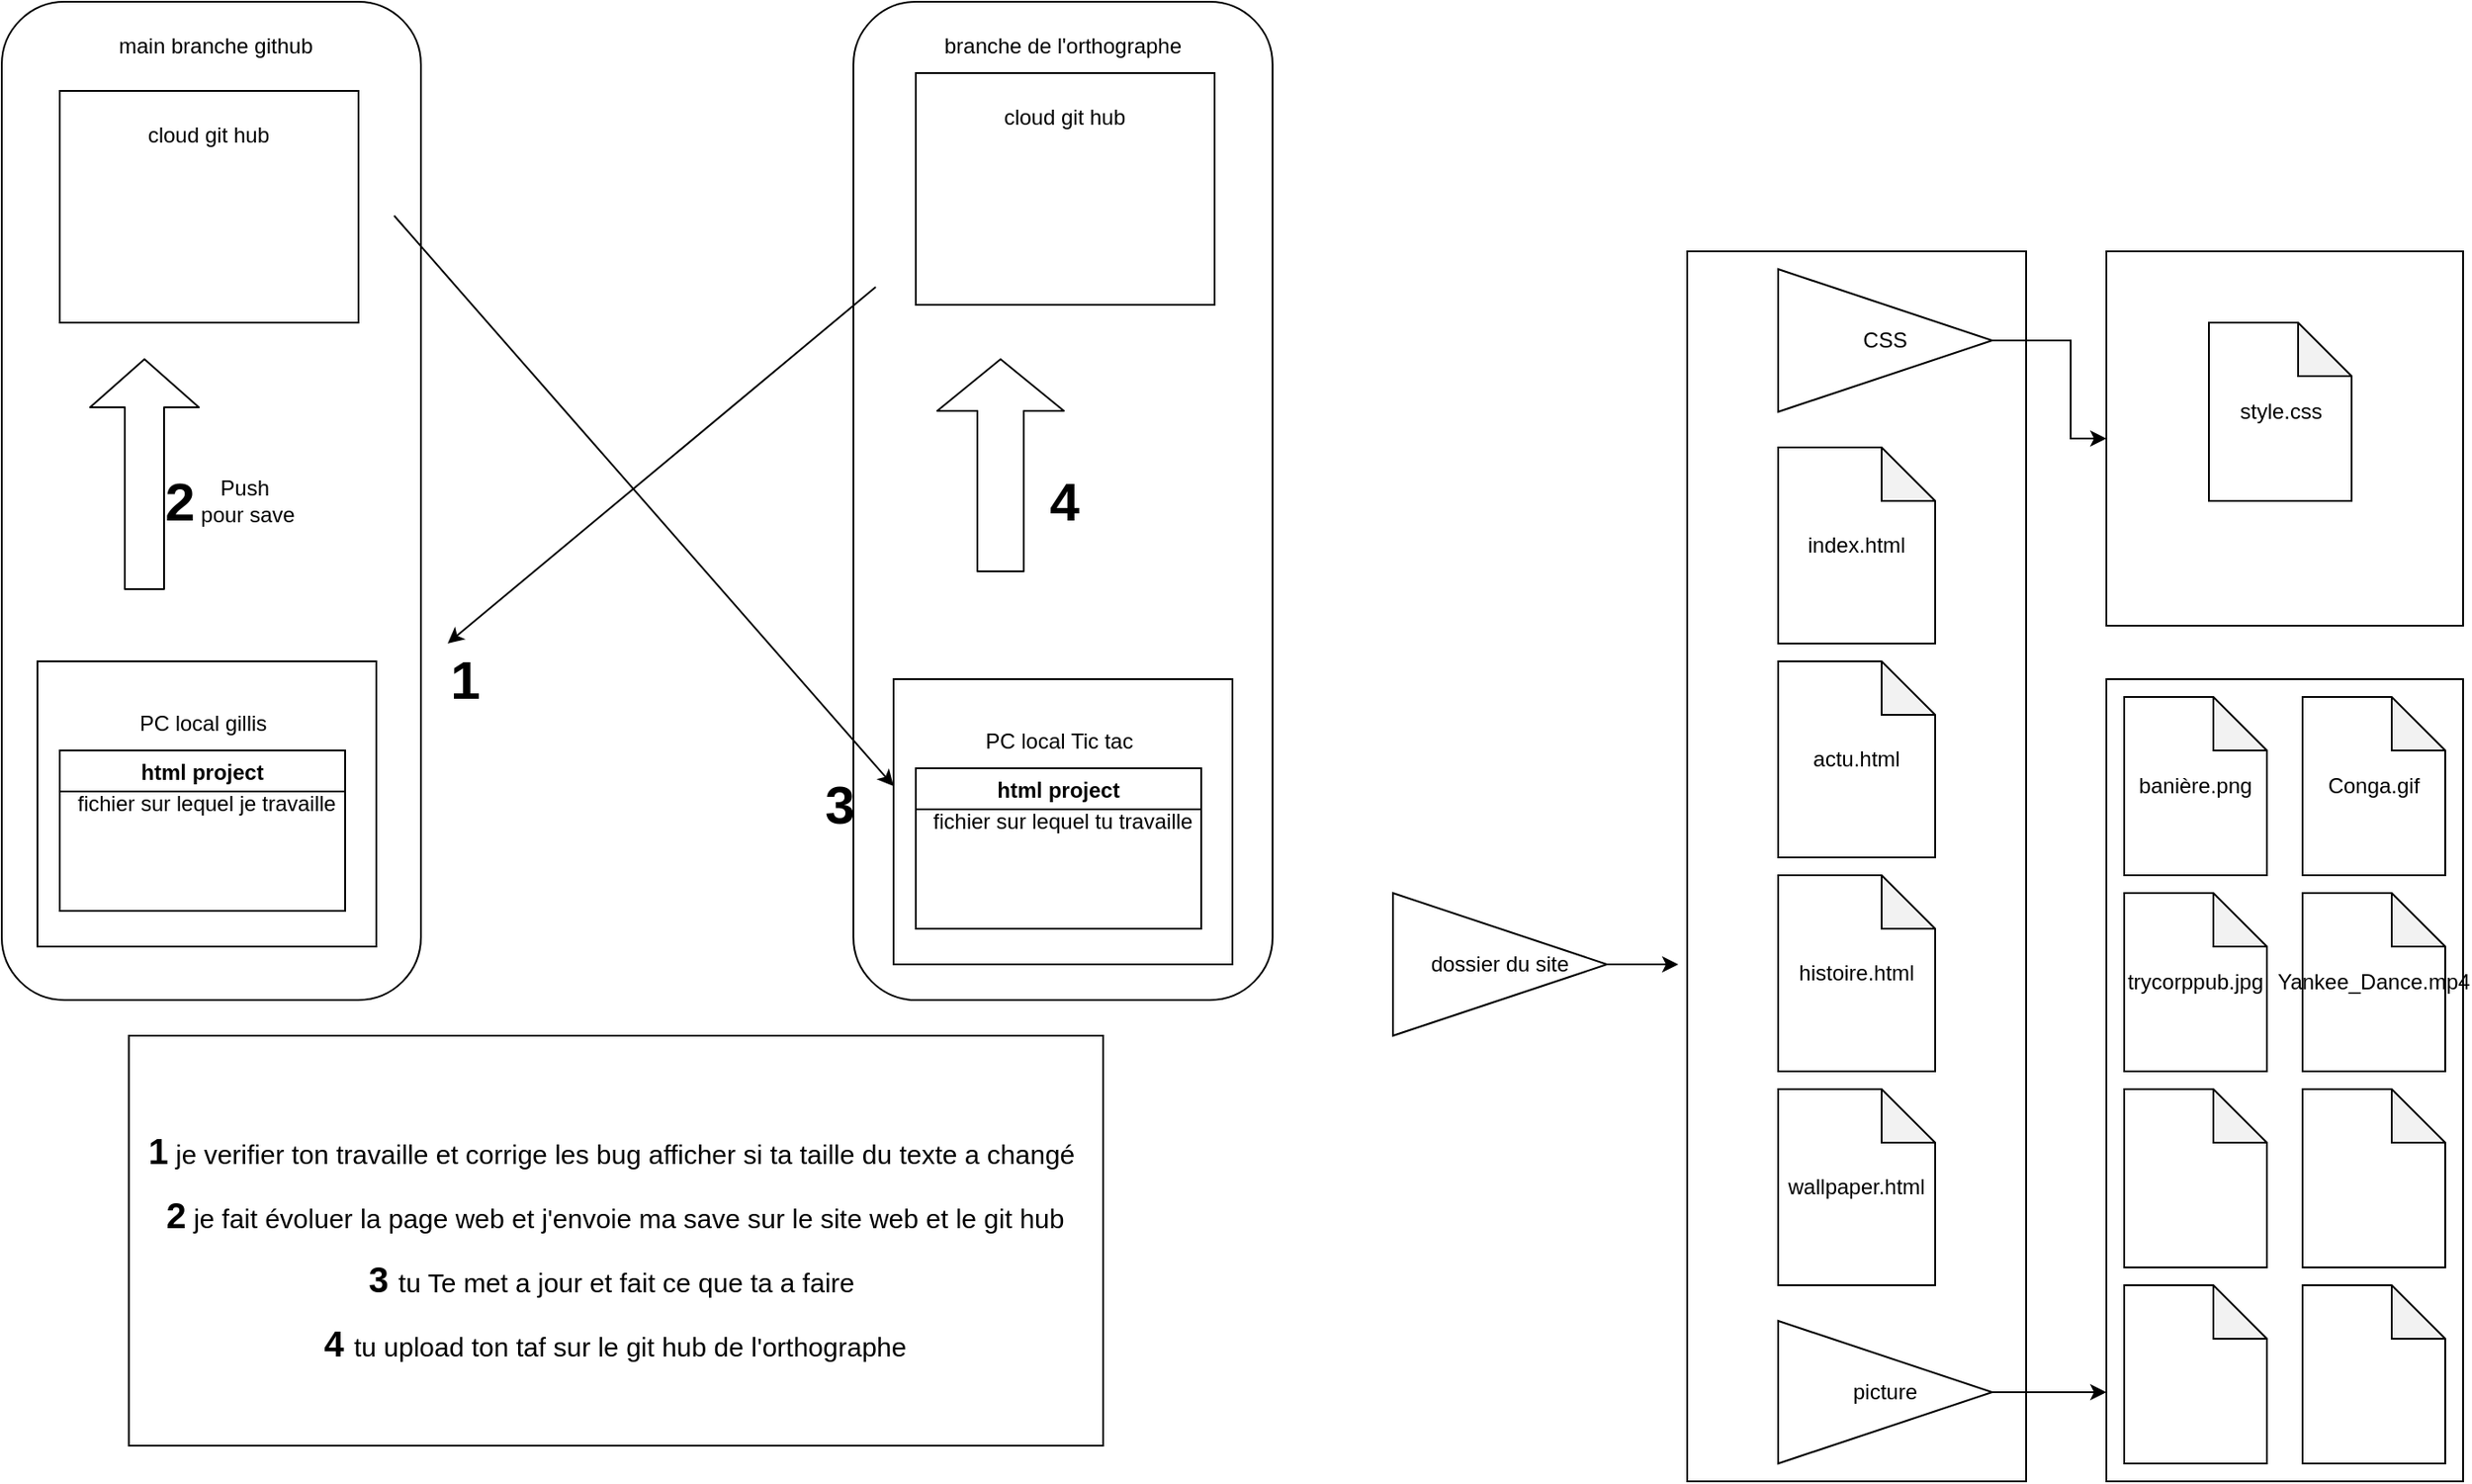 <mxfile version="14.9.0" type="github"><diagram id="cj1G4vcTp5a8mJtt9H9N" name="Page-1"><mxGraphModel dx="2889" dy="1116" grid="1" gridSize="10" guides="1" tooltips="1" connect="1" arrows="1" fold="1" page="1" pageScale="1" pageWidth="827" pageHeight="1169" math="0" shadow="0"><root><mxCell id="0"/><mxCell id="1" parent="0"/><mxCell id="OlK_COW8BHjkLzGKsyWN-3" value="" style="rounded=0;whiteSpace=wrap;html=1;" parent="1" vertex="1"><mxGeometry x="145" y="230" width="190" height="690" as="geometry"/></mxCell><mxCell id="OlK_COW8BHjkLzGKsyWN-26" style="edgeStyle=orthogonalEdgeStyle;rounded=0;orthogonalLoop=1;jettySize=auto;html=1;" parent="1" source="OlK_COW8BHjkLzGKsyWN-9" target="OlK_COW8BHjkLzGKsyWN-11" edge="1"><mxGeometry relative="1" as="geometry"><mxPoint x="360" y="280" as="targetPoint"/><Array as="points"><mxPoint x="360" y="280"/><mxPoint x="360" y="335"/></Array></mxGeometry></mxCell><mxCell id="OlK_COW8BHjkLzGKsyWN-9" value="CSS" style="triangle;whiteSpace=wrap;html=1;" parent="1" vertex="1"><mxGeometry x="196" y="240" width="120" height="80" as="geometry"/></mxCell><mxCell id="OlK_COW8BHjkLzGKsyWN-25" style="edgeStyle=orthogonalEdgeStyle;rounded=0;orthogonalLoop=1;jettySize=auto;html=1;" parent="1" source="OlK_COW8BHjkLzGKsyWN-10" target="OlK_COW8BHjkLzGKsyWN-12" edge="1"><mxGeometry relative="1" as="geometry"><Array as="points"><mxPoint x="370" y="870"/><mxPoint x="370" y="870"/></Array></mxGeometry></mxCell><mxCell id="OlK_COW8BHjkLzGKsyWN-10" value="picture" style="triangle;whiteSpace=wrap;html=1;" parent="1" vertex="1"><mxGeometry x="196" y="830" width="120" height="80" as="geometry"/></mxCell><mxCell id="OlK_COW8BHjkLzGKsyWN-11" value="" style="rounded=0;whiteSpace=wrap;html=1;" parent="1" vertex="1"><mxGeometry x="380" y="230" width="200" height="210" as="geometry"/></mxCell><mxCell id="OlK_COW8BHjkLzGKsyWN-12" value="" style="rounded=0;whiteSpace=wrap;html=1;" parent="1" vertex="1"><mxGeometry x="380" y="470" width="200" height="450" as="geometry"/></mxCell><mxCell id="OlK_COW8BHjkLzGKsyWN-18" style="edgeStyle=orthogonalEdgeStyle;rounded=0;orthogonalLoop=1;jettySize=auto;html=1;" parent="1" source="OlK_COW8BHjkLzGKsyWN-13" edge="1"><mxGeometry relative="1" as="geometry"><mxPoint x="140" y="630" as="targetPoint"/></mxGeometry></mxCell><mxCell id="OlK_COW8BHjkLzGKsyWN-13" value="&lt;span&gt;dossier du site&lt;/span&gt;" style="triangle;whiteSpace=wrap;html=1;" parent="1" vertex="1"><mxGeometry x="-20" y="590" width="120" height="80" as="geometry"/></mxCell><mxCell id="OlK_COW8BHjkLzGKsyWN-19" value="&lt;span&gt;index.html&lt;/span&gt;" style="shape=note;whiteSpace=wrap;html=1;backgroundOutline=1;darkOpacity=0.05;" parent="1" vertex="1"><mxGeometry x="196" y="340" width="88" height="110" as="geometry"/></mxCell><mxCell id="OlK_COW8BHjkLzGKsyWN-20" value="actu.html" style="shape=note;whiteSpace=wrap;html=1;backgroundOutline=1;darkOpacity=0.05;" parent="1" vertex="1"><mxGeometry x="196" y="460" width="88" height="110" as="geometry"/></mxCell><mxCell id="OlK_COW8BHjkLzGKsyWN-21" value="histoire.html" style="shape=note;whiteSpace=wrap;html=1;backgroundOutline=1;darkOpacity=0.05;" parent="1" vertex="1"><mxGeometry x="196" y="580" width="88" height="110" as="geometry"/></mxCell><mxCell id="OlK_COW8BHjkLzGKsyWN-22" value="wallpaper.html" style="shape=note;whiteSpace=wrap;html=1;backgroundOutline=1;darkOpacity=0.05;" parent="1" vertex="1"><mxGeometry x="196" y="700" width="88" height="110" as="geometry"/></mxCell><mxCell id="OlK_COW8BHjkLzGKsyWN-27" value="style.css" style="shape=note;whiteSpace=wrap;html=1;backgroundOutline=1;darkOpacity=0.05;" parent="1" vertex="1"><mxGeometry x="437.5" y="270" width="80" height="100" as="geometry"/></mxCell><mxCell id="OlK_COW8BHjkLzGKsyWN-28" value="Conga.gif" style="shape=note;whiteSpace=wrap;html=1;backgroundOutline=1;darkOpacity=0.05;" parent="1" vertex="1"><mxGeometry x="490" y="480" width="80" height="100" as="geometry"/></mxCell><mxCell id="OlK_COW8BHjkLzGKsyWN-29" value="banière.png" style="shape=note;whiteSpace=wrap;html=1;backgroundOutline=1;darkOpacity=0.05;" parent="1" vertex="1"><mxGeometry x="390" y="480" width="80" height="100" as="geometry"/></mxCell><mxCell id="OlK_COW8BHjkLzGKsyWN-30" value="Yankee_Dance.mp4" style="shape=note;whiteSpace=wrap;html=1;backgroundOutline=1;darkOpacity=0.05;" parent="1" vertex="1"><mxGeometry x="490" y="590" width="80" height="100" as="geometry"/></mxCell><mxCell id="OlK_COW8BHjkLzGKsyWN-31" value="trycorppub.jpg" style="shape=note;whiteSpace=wrap;html=1;backgroundOutline=1;darkOpacity=0.05;" parent="1" vertex="1"><mxGeometry x="390" y="590" width="80" height="100" as="geometry"/></mxCell><mxCell id="OlK_COW8BHjkLzGKsyWN-32" value="" style="shape=note;whiteSpace=wrap;html=1;backgroundOutline=1;darkOpacity=0.05;" parent="1" vertex="1"><mxGeometry x="490" y="700" width="80" height="100" as="geometry"/></mxCell><mxCell id="OlK_COW8BHjkLzGKsyWN-33" value="" style="shape=note;whiteSpace=wrap;html=1;backgroundOutline=1;darkOpacity=0.05;" parent="1" vertex="1"><mxGeometry x="390" y="700" width="80" height="100" as="geometry"/></mxCell><mxCell id="OlK_COW8BHjkLzGKsyWN-34" value="" style="shape=note;whiteSpace=wrap;html=1;backgroundOutline=1;darkOpacity=0.05;" parent="1" vertex="1"><mxGeometry x="490" y="810" width="80" height="100" as="geometry"/></mxCell><mxCell id="OlK_COW8BHjkLzGKsyWN-35" value="" style="shape=note;whiteSpace=wrap;html=1;backgroundOutline=1;darkOpacity=0.05;" parent="1" vertex="1"><mxGeometry x="390" y="810" width="80" height="100" as="geometry"/></mxCell><mxCell id="vQNNXeguzgpSdjY_XpU4-1" value="&lt;span&gt;PC local gillis&lt;/span&gt;" style="rounded=0;whiteSpace=wrap;html=1;" parent="1" vertex="1"><mxGeometry x="-742.5" y="460" width="120" height="60" as="geometry"/></mxCell><mxCell id="vQNNXeguzgpSdjY_XpU4-3" value="" style="rounded=1;whiteSpace=wrap;html=1;" parent="1" vertex="1"><mxGeometry x="-800" y="90" width="235" height="560" as="geometry"/></mxCell><mxCell id="vQNNXeguzgpSdjY_XpU4-4" value="main branche github" style="text;html=1;strokeColor=none;fillColor=none;align=center;verticalAlign=middle;whiteSpace=wrap;rounded=0;" parent="1" vertex="1"><mxGeometry x="-780" y="100" width="200" height="30" as="geometry"/></mxCell><mxCell id="vQNNXeguzgpSdjY_XpU4-6" value="" style="rounded=1;whiteSpace=wrap;html=1;" parent="1" vertex="1"><mxGeometry x="-322.5" y="90" width="235" height="560" as="geometry"/></mxCell><mxCell id="vQNNXeguzgpSdjY_XpU4-5" value="branche de l'orthographe" style="text;html=1;strokeColor=none;fillColor=none;align=center;verticalAlign=middle;whiteSpace=wrap;rounded=0;" parent="1" vertex="1"><mxGeometry x="-350" y="90" width="290" height="50" as="geometry"/></mxCell><mxCell id="vQNNXeguzgpSdjY_XpU4-7" value="fichier sur lequel je travaille" style="rounded=0;whiteSpace=wrap;html=1;" parent="1" vertex="1"><mxGeometry x="-780" y="460" width="190" height="160" as="geometry"/></mxCell><mxCell id="vQNNXeguzgpSdjY_XpU4-9" value="PC local gillis" style="text;html=1;strokeColor=none;fillColor=none;align=center;verticalAlign=middle;whiteSpace=wrap;rounded=0;" parent="1" vertex="1"><mxGeometry x="-742.5" y="480" width="110" height="30" as="geometry"/></mxCell><mxCell id="vQNNXeguzgpSdjY_XpU4-10" value="html project" style="swimlane;" parent="1" vertex="1"><mxGeometry x="-767.5" y="510" width="160" height="90" as="geometry"/></mxCell><mxCell id="vQNNXeguzgpSdjY_XpU4-11" value="" style="rounded=0;whiteSpace=wrap;html=1;" parent="1" vertex="1"><mxGeometry x="-767.5" y="140" width="167.5" height="130" as="geometry"/></mxCell><mxCell id="vQNNXeguzgpSdjY_XpU4-12" value="cloud git hub" style="text;html=1;strokeColor=none;fillColor=none;align=center;verticalAlign=middle;whiteSpace=wrap;rounded=0;" parent="1" vertex="1"><mxGeometry x="-728.75" y="150" width="90" height="30" as="geometry"/></mxCell><mxCell id="vQNNXeguzgpSdjY_XpU4-13" value="" style="shape=flexArrow;endArrow=classic;html=1;endWidth=38;endSize=8.67;width=22;" parent="1" edge="1"><mxGeometry width="50" height="50" relative="1" as="geometry"><mxPoint x="-720" y="420" as="sourcePoint"/><mxPoint x="-720" y="290" as="targetPoint"/></mxGeometry></mxCell><mxCell id="vQNNXeguzgpSdjY_XpU4-14" value="Push&amp;nbsp;&lt;br&gt;pour save" style="text;html=1;strokeColor=none;fillColor=none;align=center;verticalAlign=middle;whiteSpace=wrap;rounded=0;" parent="1" vertex="1"><mxGeometry x="-702.5" y="360" width="80" height="20" as="geometry"/></mxCell><mxCell id="vQNNXeguzgpSdjY_XpU4-15" value="fichier sur lequel tu travaille" style="rounded=0;whiteSpace=wrap;html=1;" parent="1" vertex="1"><mxGeometry x="-300" y="470" width="190" height="160" as="geometry"/></mxCell><mxCell id="vQNNXeguzgpSdjY_XpU4-16" value="PC local Tic tac" style="text;html=1;strokeColor=none;fillColor=none;align=center;verticalAlign=middle;whiteSpace=wrap;rounded=0;" parent="1" vertex="1"><mxGeometry x="-262.5" y="490" width="110" height="30" as="geometry"/></mxCell><mxCell id="vQNNXeguzgpSdjY_XpU4-17" value="html project" style="swimlane;" parent="1" vertex="1"><mxGeometry x="-287.5" y="520" width="160" height="90" as="geometry"/></mxCell><mxCell id="vQNNXeguzgpSdjY_XpU4-18" value="" style="rounded=0;whiteSpace=wrap;html=1;" parent="1" vertex="1"><mxGeometry x="-287.5" y="130" width="167.5" height="130" as="geometry"/></mxCell><mxCell id="vQNNXeguzgpSdjY_XpU4-19" value="cloud git hub" style="text;html=1;strokeColor=none;fillColor=none;align=center;verticalAlign=middle;whiteSpace=wrap;rounded=0;" parent="1" vertex="1"><mxGeometry x="-248.75" y="140" width="90" height="30" as="geometry"/></mxCell><mxCell id="vQNNXeguzgpSdjY_XpU4-20" value="" style="endArrow=classic;html=1;" parent="1" edge="1"><mxGeometry width="50" height="50" relative="1" as="geometry"><mxPoint x="-310" y="250" as="sourcePoint"/><mxPoint x="-550" y="450" as="targetPoint"/></mxGeometry></mxCell><mxCell id="vQNNXeguzgpSdjY_XpU4-21" value="1" style="text;html=1;strokeColor=none;fillColor=none;align=center;verticalAlign=middle;whiteSpace=wrap;rounded=0;fontSize=30;fontStyle=1" parent="1" vertex="1"><mxGeometry x="-560" y="460" width="40" height="20" as="geometry"/></mxCell><mxCell id="vQNNXeguzgpSdjY_XpU4-22" value="2" style="text;html=1;strokeColor=none;fillColor=none;align=center;verticalAlign=middle;whiteSpace=wrap;rounded=0;fontSize=30;fontStyle=1" parent="1" vertex="1"><mxGeometry x="-720" y="360" width="40" height="20" as="geometry"/></mxCell><mxCell id="vQNNXeguzgpSdjY_XpU4-23" value="3" style="text;html=1;strokeColor=none;fillColor=none;align=center;verticalAlign=middle;whiteSpace=wrap;rounded=0;fontSize=30;fontStyle=1" parent="1" vertex="1"><mxGeometry x="-350" y="530" width="40" height="20" as="geometry"/></mxCell><mxCell id="vQNNXeguzgpSdjY_XpU4-24" value="" style="endArrow=classic;html=1;fontSize=30;" parent="1" edge="1"><mxGeometry width="50" height="50" relative="1" as="geometry"><mxPoint x="-580" y="210" as="sourcePoint"/><mxPoint x="-300" y="530" as="targetPoint"/></mxGeometry></mxCell><mxCell id="vQNNXeguzgpSdjY_XpU4-25" value="" style="shape=flexArrow;endArrow=classic;html=1;fontSize=30;width=26;endSize=9.33;endWidth=44;" parent="1" edge="1"><mxGeometry width="50" height="50" relative="1" as="geometry"><mxPoint x="-240" y="410" as="sourcePoint"/><mxPoint x="-240" y="290" as="targetPoint"/></mxGeometry></mxCell><mxCell id="vQNNXeguzgpSdjY_XpU4-26" value="4" style="text;html=1;strokeColor=none;fillColor=none;align=center;verticalAlign=middle;whiteSpace=wrap;rounded=0;fontSize=30;fontStyle=1" parent="1" vertex="1"><mxGeometry x="-223.75" y="360" width="40" height="20" as="geometry"/></mxCell><mxCell id="vQNNXeguzgpSdjY_XpU4-27" value="&lt;font&gt;&lt;b&gt;&lt;font style=&quot;font-size: 20px&quot;&gt;1&lt;/font&gt;&lt;/b&gt;&lt;span style=&quot;font-size: 15px&quot;&gt; je verifier ton travaille et corrige les bug afficher si ta taille du texte a changé&amp;nbsp;&lt;/span&gt;&lt;br&gt;&lt;b&gt;&lt;font style=&quot;font-size: 20px&quot;&gt;2&lt;/font&gt;&lt;/b&gt;&lt;span style=&quot;font-size: 15px&quot;&gt; je fait évoluer la page web et j'envoie ma save sur le site web et le git hub&lt;/span&gt;&lt;br&gt;&lt;font style=&quot;font-size: 20px&quot;&gt;&lt;b&gt;3 &lt;/b&gt;&lt;/font&gt;&lt;span style=&quot;font-size: 15px&quot;&gt;tu Te met a jour et fait ce que ta a faire&amp;nbsp;&lt;/span&gt;&lt;br&gt;&lt;font style=&quot;font-size: 20px&quot;&gt;&lt;b&gt;4 &lt;/b&gt;&lt;/font&gt;&lt;span style=&quot;font-size: 15px&quot;&gt;tu upload ton taf sur le git hub de&amp;nbsp;l'orthographe&lt;/span&gt;&lt;br&gt;&lt;/font&gt;" style="rounded=0;whiteSpace=wrap;html=1;fontSize=30;" parent="1" vertex="1"><mxGeometry x="-728.75" y="670" width="546.25" height="230" as="geometry"/></mxCell></root></mxGraphModel></diagram></mxfile>